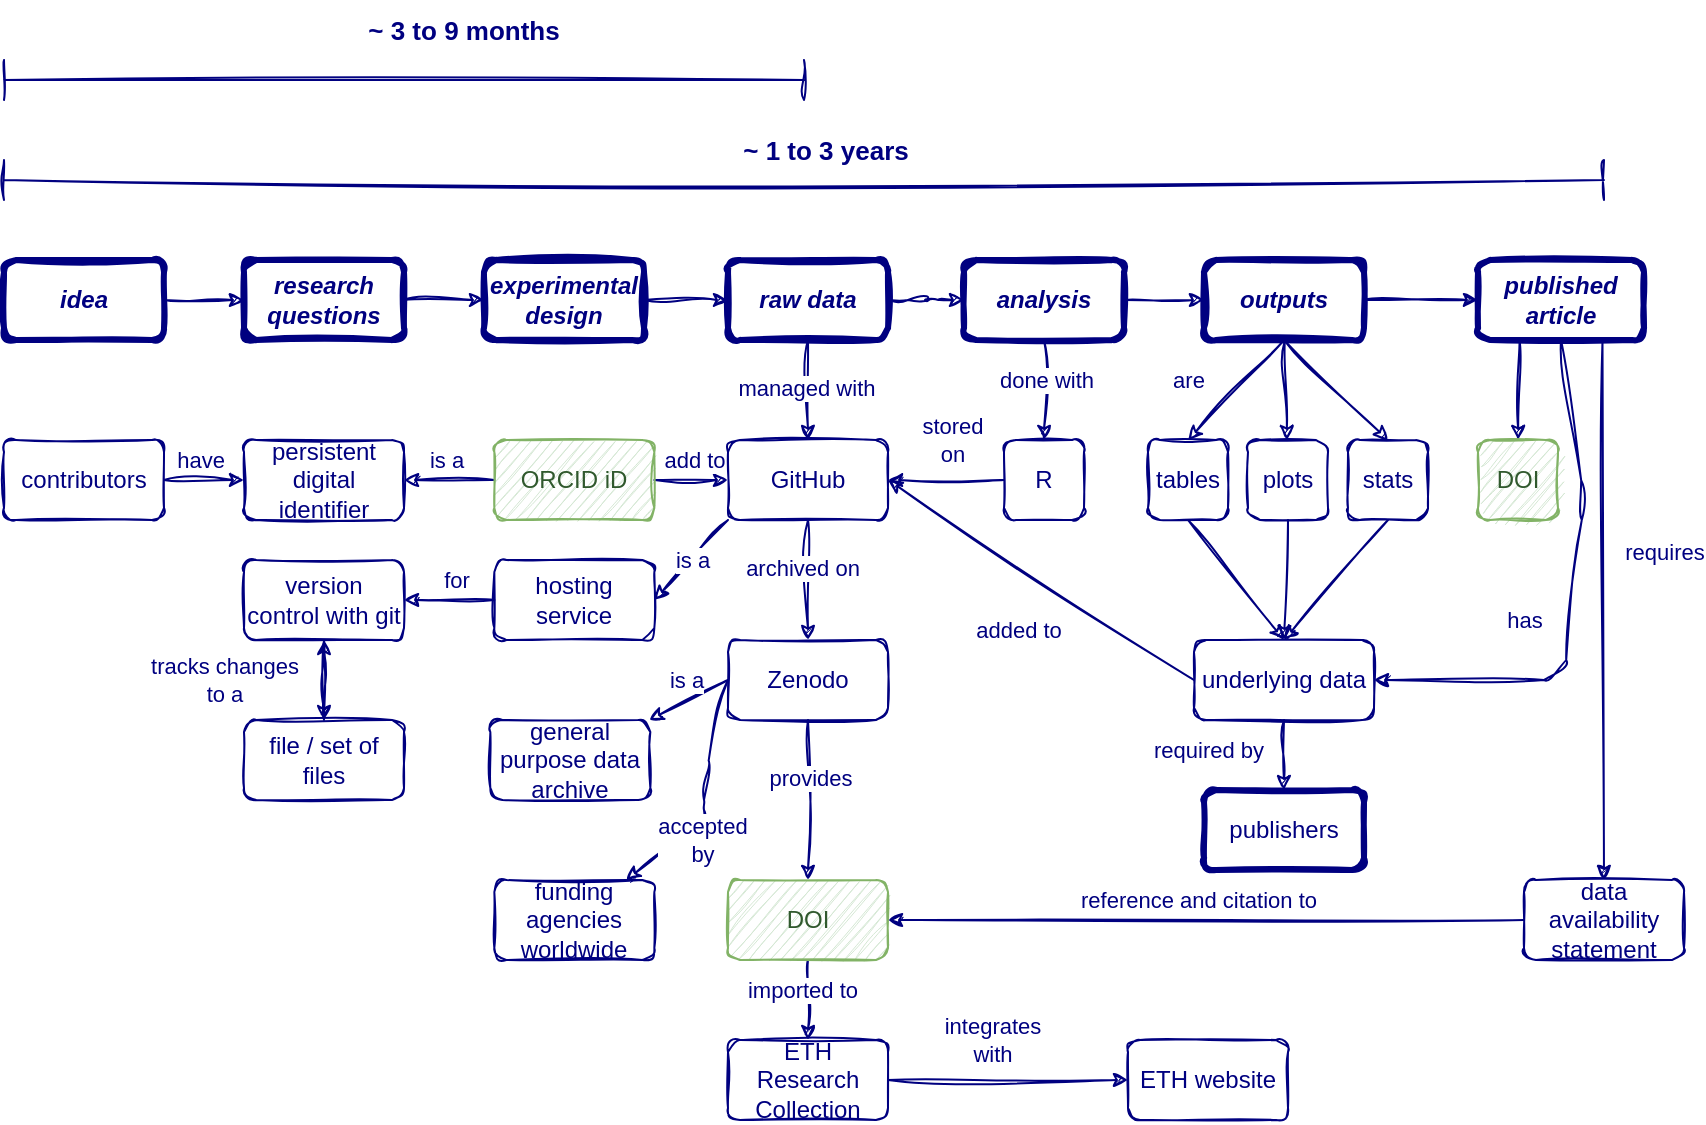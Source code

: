 <mxfile version="20.8.22" type="github">
  <diagram id="C5RBs43oDa-KdzZeNtuy" name="Page-1">
    <mxGraphModel dx="2022" dy="685" grid="1" gridSize="10" guides="1" tooltips="1" connect="1" arrows="1" fold="1" page="1" pageScale="1" pageWidth="827" pageHeight="1169" math="0" shadow="0">
      <root>
        <mxCell id="WIyWlLk6GJQsqaUBKTNV-0" />
        <mxCell id="WIyWlLk6GJQsqaUBKTNV-1" parent="WIyWlLk6GJQsqaUBKTNV-0" />
        <mxCell id="2JBL8e-sjkAbcdYht8KX-18" value="" style="rounded=1;orthogonalLoop=1;jettySize=auto;html=1;strokeColor=#000080;endSize=5;startSize=5;sketch=1;curveFitting=1;jiggle=2;" edge="1" parent="WIyWlLk6GJQsqaUBKTNV-1" source="2JBL8e-sjkAbcdYht8KX-0" target="2JBL8e-sjkAbcdYht8KX-2">
          <mxGeometry relative="1" as="geometry" />
        </mxCell>
        <mxCell id="2JBL8e-sjkAbcdYht8KX-0" value="&lt;div&gt;&lt;b&gt;&lt;i&gt;idea&lt;/i&gt;&lt;/b&gt;&lt;/div&gt;" style="rounded=1;whiteSpace=wrap;html=1;strokeWidth=3;fontSize=12;fontFamily=Helvetica;fillColor=none;sketch=1;labelBackgroundColor=none;fontColor=#000080;strokeColor=#000080;" vertex="1" parent="WIyWlLk6GJQsqaUBKTNV-1">
          <mxGeometry y="170" width="80" height="40" as="geometry" />
        </mxCell>
        <mxCell id="2JBL8e-sjkAbcdYht8KX-13" value="" style="edgeStyle=orthogonalEdgeStyle;rounded=1;orthogonalLoop=1;jettySize=auto;html=1;strokeColor=#000080;endSize=5;startSize=5;sketch=1;curveFitting=1;jiggle=2;" edge="1" parent="WIyWlLk6GJQsqaUBKTNV-1" source="2JBL8e-sjkAbcdYht8KX-2" target="2JBL8e-sjkAbcdYht8KX-3">
          <mxGeometry relative="1" as="geometry" />
        </mxCell>
        <mxCell id="2JBL8e-sjkAbcdYht8KX-2" value="&lt;b&gt;&lt;i&gt;research questions&lt;/i&gt;&lt;/b&gt;" style="rounded=1;whiteSpace=wrap;html=1;strokeWidth=3;fontSize=12;fontFamily=Helvetica;fillColor=none;sketch=1;labelBackgroundColor=none;fontColor=#000080;strokeColor=#000080;" vertex="1" parent="WIyWlLk6GJQsqaUBKTNV-1">
          <mxGeometry x="120" y="170" width="80" height="40" as="geometry" />
        </mxCell>
        <mxCell id="2JBL8e-sjkAbcdYht8KX-14" value="" style="edgeStyle=orthogonalEdgeStyle;rounded=1;orthogonalLoop=1;jettySize=auto;html=1;strokeColor=#000080;endSize=5;startSize=5;sketch=1;curveFitting=1;jiggle=2;" edge="1" parent="WIyWlLk6GJQsqaUBKTNV-1" source="2JBL8e-sjkAbcdYht8KX-3" target="2JBL8e-sjkAbcdYht8KX-4">
          <mxGeometry relative="1" as="geometry" />
        </mxCell>
        <mxCell id="2JBL8e-sjkAbcdYht8KX-3" value="&lt;div&gt;&lt;b&gt;&lt;i&gt;experimental&lt;/i&gt;&lt;/b&gt;&lt;/div&gt;&lt;div&gt;&lt;b&gt;&lt;i&gt;design&lt;br&gt;&lt;/i&gt;&lt;/b&gt;&lt;/div&gt;" style="rounded=1;whiteSpace=wrap;html=1;strokeWidth=3;fontSize=12;fontFamily=Helvetica;fillColor=none;sketch=1;labelBackgroundColor=none;fontColor=#000080;strokeColor=#000080;" vertex="1" parent="WIyWlLk6GJQsqaUBKTNV-1">
          <mxGeometry x="240" y="170" width="80" height="40" as="geometry" />
        </mxCell>
        <mxCell id="2JBL8e-sjkAbcdYht8KX-15" value="" style="edgeStyle=orthogonalEdgeStyle;rounded=1;orthogonalLoop=1;jettySize=auto;html=1;strokeColor=#000080;endSize=5;startSize=5;sketch=1;curveFitting=1;jiggle=2;" edge="1" parent="WIyWlLk6GJQsqaUBKTNV-1" source="2JBL8e-sjkAbcdYht8KX-4" target="2JBL8e-sjkAbcdYht8KX-5">
          <mxGeometry relative="1" as="geometry" />
        </mxCell>
        <mxCell id="2JBL8e-sjkAbcdYht8KX-52" value="" style="edgeStyle=none;shape=connector;rounded=1;sketch=1;jiggle=2;curveFitting=1;orthogonalLoop=1;jettySize=auto;html=1;labelBackgroundColor=default;strokeColor=#000080;fontFamily=Helvetica;fontSize=11;fontColor=#000080;endArrow=classic;startSize=5;endSize=5;" edge="1" parent="WIyWlLk6GJQsqaUBKTNV-1" source="2JBL8e-sjkAbcdYht8KX-4" target="2JBL8e-sjkAbcdYht8KX-50">
          <mxGeometry relative="1" as="geometry" />
        </mxCell>
        <mxCell id="2JBL8e-sjkAbcdYht8KX-53" value="managed with" style="edgeLabel;html=1;align=center;verticalAlign=middle;resizable=0;points=[];fontSize=11;fontFamily=Helvetica;fontColor=#000080;" vertex="1" connectable="0" parent="2JBL8e-sjkAbcdYht8KX-52">
          <mxGeometry x="-0.062" y="-1" relative="1" as="geometry">
            <mxPoint as="offset" />
          </mxGeometry>
        </mxCell>
        <mxCell id="2JBL8e-sjkAbcdYht8KX-4" value="&lt;b&gt;&lt;i&gt;raw data&lt;/i&gt;&lt;/b&gt;" style="rounded=1;whiteSpace=wrap;html=1;strokeWidth=3;fontSize=12;fontFamily=Helvetica;fillColor=none;sketch=1;labelBackgroundColor=none;fontColor=#000080;strokeColor=#000080;" vertex="1" parent="WIyWlLk6GJQsqaUBKTNV-1">
          <mxGeometry x="362" y="170" width="80" height="40" as="geometry" />
        </mxCell>
        <mxCell id="2JBL8e-sjkAbcdYht8KX-16" value="" style="edgeStyle=orthogonalEdgeStyle;rounded=1;orthogonalLoop=1;jettySize=auto;html=1;strokeColor=#000080;endSize=5;startSize=5;sketch=1;curveFitting=1;jiggle=2;" edge="1" parent="WIyWlLk6GJQsqaUBKTNV-1" source="2JBL8e-sjkAbcdYht8KX-5" target="2JBL8e-sjkAbcdYht8KX-6">
          <mxGeometry relative="1" as="geometry" />
        </mxCell>
        <mxCell id="2JBL8e-sjkAbcdYht8KX-56" value="" style="edgeStyle=none;shape=connector;rounded=1;sketch=1;jiggle=2;curveFitting=1;orthogonalLoop=1;jettySize=auto;html=1;labelBackgroundColor=default;strokeColor=#000080;fontFamily=Helvetica;fontSize=11;fontColor=#000080;endArrow=classic;startSize=5;endSize=5;" edge="1" parent="WIyWlLk6GJQsqaUBKTNV-1" source="2JBL8e-sjkAbcdYht8KX-5" target="2JBL8e-sjkAbcdYht8KX-55">
          <mxGeometry relative="1" as="geometry" />
        </mxCell>
        <mxCell id="2JBL8e-sjkAbcdYht8KX-57" value="done with " style="edgeLabel;html=1;align=center;verticalAlign=middle;resizable=0;points=[];fontSize=11;fontFamily=Helvetica;fontColor=#000080;" vertex="1" connectable="0" parent="2JBL8e-sjkAbcdYht8KX-56">
          <mxGeometry x="-0.218" y="1" relative="1" as="geometry">
            <mxPoint as="offset" />
          </mxGeometry>
        </mxCell>
        <mxCell id="2JBL8e-sjkAbcdYht8KX-5" value="&lt;b&gt;&lt;i&gt;analysis&lt;/i&gt;&lt;/b&gt;" style="rounded=1;whiteSpace=wrap;html=1;strokeWidth=3;fontSize=12;fontFamily=Helvetica;fillColor=none;sketch=1;labelBackgroundColor=none;fontColor=#000080;strokeColor=#000080;" vertex="1" parent="WIyWlLk6GJQsqaUBKTNV-1">
          <mxGeometry x="480" y="170" width="80" height="40" as="geometry" />
        </mxCell>
        <mxCell id="2JBL8e-sjkAbcdYht8KX-17" value="" style="edgeStyle=orthogonalEdgeStyle;rounded=1;orthogonalLoop=1;jettySize=auto;html=1;strokeColor=#000080;endSize=5;startSize=5;sketch=1;curveFitting=1;jiggle=2;" edge="1" parent="WIyWlLk6GJQsqaUBKTNV-1" source="2JBL8e-sjkAbcdYht8KX-6" target="2JBL8e-sjkAbcdYht8KX-7">
          <mxGeometry relative="1" as="geometry" />
        </mxCell>
        <mxCell id="2JBL8e-sjkAbcdYht8KX-34" value="" style="edgeStyle=none;shape=connector;rounded=1;sketch=1;jiggle=2;curveFitting=1;orthogonalLoop=1;jettySize=auto;html=1;labelBackgroundColor=default;strokeColor=#000080;fontFamily=Helvetica;fontSize=11;fontColor=default;endArrow=classic;startSize=5;endSize=5;exitX=0.5;exitY=1;exitDx=0;exitDy=0;entryX=0.5;entryY=0;entryDx=0;entryDy=0;" edge="1" parent="WIyWlLk6GJQsqaUBKTNV-1" source="2JBL8e-sjkAbcdYht8KX-6" target="2JBL8e-sjkAbcdYht8KX-29">
          <mxGeometry relative="1" as="geometry" />
        </mxCell>
        <mxCell id="2JBL8e-sjkAbcdYht8KX-38" style="edgeStyle=none;shape=connector;rounded=1;sketch=1;jiggle=2;curveFitting=1;orthogonalLoop=1;jettySize=auto;html=1;labelBackgroundColor=default;strokeColor=#000080;fontFamily=Helvetica;fontSize=11;fontColor=default;endArrow=classic;startSize=5;endSize=5;" edge="1" parent="WIyWlLk6GJQsqaUBKTNV-1" source="2JBL8e-sjkAbcdYht8KX-6" target="2JBL8e-sjkAbcdYht8KX-26">
          <mxGeometry relative="1" as="geometry" />
        </mxCell>
        <mxCell id="2JBL8e-sjkAbcdYht8KX-39" style="edgeStyle=none;shape=connector;rounded=1;sketch=1;jiggle=2;curveFitting=1;orthogonalLoop=1;jettySize=auto;html=1;exitX=0.5;exitY=1;exitDx=0;exitDy=0;entryX=0.5;entryY=0;entryDx=0;entryDy=0;labelBackgroundColor=default;strokeColor=#000080;fontFamily=Helvetica;fontSize=11;fontColor=default;endArrow=classic;startSize=5;endSize=5;" edge="1" parent="WIyWlLk6GJQsqaUBKTNV-1" source="2JBL8e-sjkAbcdYht8KX-6" target="2JBL8e-sjkAbcdYht8KX-28">
          <mxGeometry relative="1" as="geometry" />
        </mxCell>
        <mxCell id="2JBL8e-sjkAbcdYht8KX-54" value="are" style="edgeLabel;html=1;align=center;verticalAlign=middle;resizable=0;points=[];fontSize=11;fontFamily=Helvetica;fontColor=#000080;" vertex="1" connectable="0" parent="2JBL8e-sjkAbcdYht8KX-39">
          <mxGeometry x="0.148" y="1" relative="1" as="geometry">
            <mxPoint x="-21" y="-10" as="offset" />
          </mxGeometry>
        </mxCell>
        <mxCell id="2JBL8e-sjkAbcdYht8KX-6" value="&lt;b&gt;&lt;i&gt;outputs&lt;/i&gt;&lt;/b&gt;" style="rounded=1;whiteSpace=wrap;html=1;strokeWidth=3;fontSize=12;fontFamily=Helvetica;fillColor=none;sketch=1;labelBackgroundColor=none;fontColor=#000080;strokeColor=#000080;" vertex="1" parent="WIyWlLk6GJQsqaUBKTNV-1">
          <mxGeometry x="600" y="170" width="80" height="40" as="geometry" />
        </mxCell>
        <mxCell id="2JBL8e-sjkAbcdYht8KX-45" style="edgeStyle=none;shape=connector;rounded=1;sketch=1;jiggle=2;curveFitting=1;orthogonalLoop=1;jettySize=auto;html=1;exitX=0.5;exitY=1;exitDx=0;exitDy=0;entryX=1;entryY=0.5;entryDx=0;entryDy=0;labelBackgroundColor=default;strokeColor=#000080;fontFamily=Helvetica;fontSize=11;fontColor=default;endArrow=classic;startSize=5;endSize=5;" edge="1" parent="WIyWlLk6GJQsqaUBKTNV-1" source="2JBL8e-sjkAbcdYht8KX-7" target="2JBL8e-sjkAbcdYht8KX-41">
          <mxGeometry relative="1" as="geometry">
            <Array as="points">
              <mxPoint x="790" y="290" />
              <mxPoint x="780" y="380" />
            </Array>
          </mxGeometry>
        </mxCell>
        <mxCell id="2JBL8e-sjkAbcdYht8KX-46" value="has" style="edgeLabel;html=1;align=center;verticalAlign=middle;resizable=0;points=[];fontSize=11;fontFamily=Helvetica;fontColor=#000080;" vertex="1" connectable="0" parent="2JBL8e-sjkAbcdYht8KX-45">
          <mxGeometry x="-0.439" y="-2" relative="1" as="geometry">
            <mxPoint x="-27" y="66" as="offset" />
          </mxGeometry>
        </mxCell>
        <mxCell id="2JBL8e-sjkAbcdYht8KX-80" style="edgeStyle=none;shape=connector;rounded=1;sketch=1;jiggle=2;curveFitting=1;orthogonalLoop=1;jettySize=auto;html=1;exitX=0.75;exitY=1;exitDx=0;exitDy=0;labelBackgroundColor=default;strokeColor=#000080;fontFamily=Helvetica;fontSize=11;fontColor=#000080;endArrow=classic;startSize=5;endSize=5;entryX=0.5;entryY=0;entryDx=0;entryDy=0;" edge="1" parent="WIyWlLk6GJQsqaUBKTNV-1" source="2JBL8e-sjkAbcdYht8KX-7" target="2JBL8e-sjkAbcdYht8KX-82">
          <mxGeometry relative="1" as="geometry">
            <mxPoint x="780" y="400" as="targetPoint" />
          </mxGeometry>
        </mxCell>
        <mxCell id="2JBL8e-sjkAbcdYht8KX-83" value="&lt;div&gt;requires&lt;/div&gt;" style="edgeLabel;html=1;align=center;verticalAlign=middle;resizable=0;points=[];fontSize=11;fontFamily=Helvetica;fontColor=#000080;" vertex="1" connectable="0" parent="2JBL8e-sjkAbcdYht8KX-80">
          <mxGeometry x="-0.204" y="-3" relative="1" as="geometry">
            <mxPoint x="33" y="-2" as="offset" />
          </mxGeometry>
        </mxCell>
        <mxCell id="2JBL8e-sjkAbcdYht8KX-148" style="edgeStyle=none;shape=connector;rounded=1;sketch=1;jiggle=2;curveFitting=1;orthogonalLoop=1;jettySize=auto;html=1;labelBackgroundColor=default;strokeColor=#000080;fontFamily=Helvetica;fontSize=11;fontColor=#000080;endArrow=classic;startSize=5;endSize=5;entryX=0.5;entryY=0;entryDx=0;entryDy=0;exitX=0.25;exitY=1;exitDx=0;exitDy=0;" edge="1" parent="WIyWlLk6GJQsqaUBKTNV-1" source="2JBL8e-sjkAbcdYht8KX-7" target="2JBL8e-sjkAbcdYht8KX-149">
          <mxGeometry relative="1" as="geometry">
            <mxPoint x="739.862" y="240.0" as="targetPoint" />
            <mxPoint x="740" y="210" as="sourcePoint" />
          </mxGeometry>
        </mxCell>
        <mxCell id="2JBL8e-sjkAbcdYht8KX-7" value="&lt;i&gt;&lt;b&gt;published&lt;/b&gt;&lt;/i&gt;&lt;br&gt;&lt;div&gt;&lt;b&gt;&lt;i&gt;article&lt;/i&gt;&lt;/b&gt;&lt;/div&gt;" style="rounded=1;whiteSpace=wrap;html=1;strokeWidth=3;fontSize=12;fontFamily=Helvetica;fillColor=none;sketch=1;labelBackgroundColor=none;fontColor=#000080;strokeColor=#000080;" vertex="1" parent="WIyWlLk6GJQsqaUBKTNV-1">
          <mxGeometry x="737" y="170" width="83" height="40" as="geometry" />
        </mxCell>
        <mxCell id="2JBL8e-sjkAbcdYht8KX-19" value="" style="shape=crossbar;whiteSpace=wrap;html=1;rounded=1;strokeColor=#000080;fontFamily=Helvetica;fontSize=11;fontColor=default;labelBackgroundColor=default;endArrow=classic;endSize=5;startSize=5;sketch=1;curveFitting=1;jiggle=2;" vertex="1" parent="WIyWlLk6GJQsqaUBKTNV-1">
          <mxGeometry y="120" width="800" height="20" as="geometry" />
        </mxCell>
        <mxCell id="2JBL8e-sjkAbcdYht8KX-23" value="" style="shape=crossbar;whiteSpace=wrap;html=1;rounded=1;strokeColor=#000080;fontFamily=Helvetica;fontSize=11;fontColor=default;labelBackgroundColor=default;endArrow=classic;endSize=5;startSize=5;sketch=1;curveFitting=1;jiggle=2;" vertex="1" parent="WIyWlLk6GJQsqaUBKTNV-1">
          <mxGeometry y="70" width="400" height="20" as="geometry" />
        </mxCell>
        <mxCell id="2JBL8e-sjkAbcdYht8KX-24" value="~ 1 to 3 years" style="text;html=1;strokeColor=none;fillColor=none;align=center;verticalAlign=middle;whiteSpace=wrap;rounded=0;fontSize=13;fontFamily=Helvetica;fontColor=#000080;fontStyle=1" vertex="1" parent="WIyWlLk6GJQsqaUBKTNV-1">
          <mxGeometry x="362" y="100" width="98" height="30" as="geometry" />
        </mxCell>
        <mxCell id="2JBL8e-sjkAbcdYht8KX-25" value="~ 3 to 9 months" style="text;html=1;strokeColor=none;fillColor=none;align=center;verticalAlign=middle;whiteSpace=wrap;rounded=0;fontSize=13;fontFamily=Helvetica;fontColor=#000080;fontStyle=1" vertex="1" parent="WIyWlLk6GJQsqaUBKTNV-1">
          <mxGeometry x="170" y="40" width="120" height="30" as="geometry" />
        </mxCell>
        <mxCell id="2JBL8e-sjkAbcdYht8KX-43" style="edgeStyle=none;shape=connector;rounded=1;sketch=1;jiggle=2;curveFitting=1;orthogonalLoop=1;jettySize=auto;html=1;exitX=0.5;exitY=1;exitDx=0;exitDy=0;labelBackgroundColor=default;strokeColor=#000080;fontFamily=Helvetica;fontSize=11;fontColor=default;endArrow=classic;startSize=5;endSize=5;entryX=0.5;entryY=0;entryDx=0;entryDy=0;" edge="1" parent="WIyWlLk6GJQsqaUBKTNV-1" source="2JBL8e-sjkAbcdYht8KX-26" target="2JBL8e-sjkAbcdYht8KX-41">
          <mxGeometry relative="1" as="geometry">
            <mxPoint x="641.862" y="370.0" as="targetPoint" />
            <mxPoint x="642" y="340.0" as="sourcePoint" />
          </mxGeometry>
        </mxCell>
        <mxCell id="2JBL8e-sjkAbcdYht8KX-26" value="plots" style="rounded=1;whiteSpace=wrap;html=1;fontSize=12;fontFamily=Helvetica;fillColor=none;sketch=1;labelBackgroundColor=none;fontColor=#000080;strokeColor=#000080;" vertex="1" parent="WIyWlLk6GJQsqaUBKTNV-1">
          <mxGeometry x="622" y="260" width="40" height="40" as="geometry" />
        </mxCell>
        <mxCell id="2JBL8e-sjkAbcdYht8KX-42" style="edgeStyle=none;shape=connector;rounded=1;sketch=1;jiggle=2;curveFitting=1;orthogonalLoop=1;jettySize=auto;html=1;exitX=0.5;exitY=1;exitDx=0;exitDy=0;entryX=0.5;entryY=0;entryDx=0;entryDy=0;labelBackgroundColor=default;strokeColor=#000080;fontFamily=Helvetica;fontSize=11;fontColor=default;endArrow=classic;startSize=5;endSize=5;" edge="1" parent="WIyWlLk6GJQsqaUBKTNV-1" source="2JBL8e-sjkAbcdYht8KX-28" target="2JBL8e-sjkAbcdYht8KX-41">
          <mxGeometry relative="1" as="geometry">
            <mxPoint x="592" y="340.0" as="sourcePoint" />
          </mxGeometry>
        </mxCell>
        <mxCell id="2JBL8e-sjkAbcdYht8KX-28" value="tables" style="rounded=1;whiteSpace=wrap;html=1;fontSize=12;fontFamily=Helvetica;fillColor=none;sketch=1;labelBackgroundColor=none;fontColor=#000080;strokeColor=#000080;" vertex="1" parent="WIyWlLk6GJQsqaUBKTNV-1">
          <mxGeometry x="572" y="260" width="40" height="40" as="geometry" />
        </mxCell>
        <mxCell id="2JBL8e-sjkAbcdYht8KX-44" style="edgeStyle=none;shape=connector;rounded=1;sketch=1;jiggle=2;curveFitting=1;orthogonalLoop=1;jettySize=auto;html=1;exitX=0.5;exitY=1;exitDx=0;exitDy=0;labelBackgroundColor=default;strokeColor=#000080;fontFamily=Helvetica;fontSize=11;fontColor=default;endArrow=classic;startSize=5;endSize=5;entryX=0.5;entryY=0;entryDx=0;entryDy=0;" edge="1" parent="WIyWlLk6GJQsqaUBKTNV-1" source="2JBL8e-sjkAbcdYht8KX-29" target="2JBL8e-sjkAbcdYht8KX-41">
          <mxGeometry relative="1" as="geometry">
            <mxPoint x="642" y="370.0" as="targetPoint" />
            <mxPoint x="692" y="340.0" as="sourcePoint" />
          </mxGeometry>
        </mxCell>
        <mxCell id="2JBL8e-sjkAbcdYht8KX-29" value="stats" style="rounded=1;whiteSpace=wrap;html=1;fontSize=12;fontFamily=Helvetica;fillColor=none;sketch=1;labelBackgroundColor=none;fontColor=#000080;strokeColor=#000080;" vertex="1" parent="WIyWlLk6GJQsqaUBKTNV-1">
          <mxGeometry x="672" y="260" width="40" height="40" as="geometry" />
        </mxCell>
        <mxCell id="2JBL8e-sjkAbcdYht8KX-108" style="edgeStyle=none;shape=connector;rounded=1;sketch=1;jiggle=2;curveFitting=1;orthogonalLoop=1;jettySize=auto;html=1;exitX=0;exitY=0.5;exitDx=0;exitDy=0;entryX=1;entryY=0.5;entryDx=0;entryDy=0;labelBackgroundColor=default;strokeColor=#000080;fontFamily=Helvetica;fontSize=11;fontColor=#000080;endArrow=classic;startSize=5;endSize=5;" edge="1" parent="WIyWlLk6GJQsqaUBKTNV-1" source="2JBL8e-sjkAbcdYht8KX-41" target="2JBL8e-sjkAbcdYht8KX-50">
          <mxGeometry relative="1" as="geometry" />
        </mxCell>
        <mxCell id="2JBL8e-sjkAbcdYht8KX-109" value="added to" style="edgeLabel;html=1;align=center;verticalAlign=middle;resizable=0;points=[];fontSize=11;fontFamily=Helvetica;fontColor=#000080;" vertex="1" connectable="0" parent="2JBL8e-sjkAbcdYht8KX-108">
          <mxGeometry x="-0.058" y="5" relative="1" as="geometry">
            <mxPoint x="-14" y="18" as="offset" />
          </mxGeometry>
        </mxCell>
        <mxCell id="2JBL8e-sjkAbcdYht8KX-122" style="edgeStyle=none;shape=connector;rounded=1;sketch=1;jiggle=2;curveFitting=1;orthogonalLoop=1;jettySize=auto;html=1;exitX=0.5;exitY=1;exitDx=0;exitDy=0;labelBackgroundColor=default;strokeColor=#000080;fontFamily=Helvetica;fontSize=11;fontColor=#000080;endArrow=classic;startSize=5;endSize=5;entryX=0.5;entryY=0;entryDx=0;entryDy=0;" edge="1" parent="WIyWlLk6GJQsqaUBKTNV-1" source="2JBL8e-sjkAbcdYht8KX-41" target="2JBL8e-sjkAbcdYht8KX-123">
          <mxGeometry relative="1" as="geometry">
            <mxPoint x="639.862" y="430.0" as="targetPoint" />
          </mxGeometry>
        </mxCell>
        <mxCell id="2JBL8e-sjkAbcdYht8KX-41" value="underlying data" style="rounded=1;whiteSpace=wrap;html=1;fontSize=12;fontFamily=Helvetica;fillColor=none;sketch=1;labelBackgroundColor=none;fontColor=#000080;strokeColor=#000080;" vertex="1" parent="WIyWlLk6GJQsqaUBKTNV-1">
          <mxGeometry x="595" y="360" width="90" height="40" as="geometry" />
        </mxCell>
        <mxCell id="2JBL8e-sjkAbcdYht8KX-59" value="" style="edgeStyle=none;shape=connector;rounded=1;sketch=1;jiggle=2;curveFitting=1;orthogonalLoop=1;jettySize=auto;html=1;labelBackgroundColor=default;strokeColor=#000080;fontFamily=Helvetica;fontSize=11;fontColor=#000080;endArrow=classic;startSize=5;endSize=5;exitX=0.5;exitY=1;exitDx=0;exitDy=0;" edge="1" parent="WIyWlLk6GJQsqaUBKTNV-1" source="2JBL8e-sjkAbcdYht8KX-50" target="2JBL8e-sjkAbcdYht8KX-58">
          <mxGeometry relative="1" as="geometry">
            <mxPoint x="402" y="340.0" as="sourcePoint" />
          </mxGeometry>
        </mxCell>
        <mxCell id="2JBL8e-sjkAbcdYht8KX-60" value="archived on" style="edgeLabel;html=1;align=center;verticalAlign=middle;resizable=0;points=[];fontSize=11;fontFamily=Helvetica;fontColor=#000080;" vertex="1" connectable="0" parent="2JBL8e-sjkAbcdYht8KX-59">
          <mxGeometry x="-0.209" y="-3" relative="1" as="geometry">
            <mxPoint as="offset" />
          </mxGeometry>
        </mxCell>
        <mxCell id="2JBL8e-sjkAbcdYht8KX-160" value="is a" style="edgeStyle=none;shape=connector;rounded=1;sketch=1;jiggle=2;curveFitting=1;orthogonalLoop=1;jettySize=auto;html=1;exitX=0;exitY=1;exitDx=0;exitDy=0;labelBackgroundColor=default;strokeColor=#000080;fontFamily=Helvetica;fontSize=11;fontColor=#000080;endArrow=classic;startSize=5;endSize=5;entryX=1;entryY=0.5;entryDx=0;entryDy=0;" edge="1" parent="WIyWlLk6GJQsqaUBKTNV-1" source="2JBL8e-sjkAbcdYht8KX-50" target="2JBL8e-sjkAbcdYht8KX-161">
          <mxGeometry relative="1" as="geometry">
            <mxPoint x="280" y="340" as="targetPoint" />
          </mxGeometry>
        </mxCell>
        <mxCell id="2JBL8e-sjkAbcdYht8KX-50" value="GitHub" style="rounded=1;whiteSpace=wrap;html=1;fontSize=12;fontFamily=Helvetica;fillColor=none;sketch=1;labelBackgroundColor=none;fontColor=#000080;strokeColor=#000080;" vertex="1" parent="WIyWlLk6GJQsqaUBKTNV-1">
          <mxGeometry x="362" y="260" width="80" height="40" as="geometry" />
        </mxCell>
        <mxCell id="2JBL8e-sjkAbcdYht8KX-68" value="" style="edgeStyle=none;shape=connector;rounded=1;sketch=1;jiggle=2;curveFitting=1;orthogonalLoop=1;jettySize=auto;html=1;labelBackgroundColor=default;strokeColor=#000080;fontFamily=Helvetica;fontSize=11;fontColor=#000080;endArrow=classic;startSize=5;endSize=5;" edge="1" parent="WIyWlLk6GJQsqaUBKTNV-1" source="2JBL8e-sjkAbcdYht8KX-55" target="2JBL8e-sjkAbcdYht8KX-50">
          <mxGeometry relative="1" as="geometry" />
        </mxCell>
        <mxCell id="2JBL8e-sjkAbcdYht8KX-110" value="&lt;div&gt;stored&lt;/div&gt;&lt;div&gt;on&lt;br&gt;&lt;/div&gt;" style="edgeLabel;html=1;align=center;verticalAlign=middle;resizable=0;points=[];fontSize=11;fontFamily=Helvetica;fontColor=#000080;" vertex="1" connectable="0" parent="2JBL8e-sjkAbcdYht8KX-68">
          <mxGeometry x="-0.085" relative="1" as="geometry">
            <mxPoint y="-20" as="offset" />
          </mxGeometry>
        </mxCell>
        <mxCell id="2JBL8e-sjkAbcdYht8KX-55" value="R" style="rounded=1;whiteSpace=wrap;html=1;fontSize=12;fontFamily=Helvetica;fillColor=none;sketch=1;labelBackgroundColor=none;fontColor=#000080;strokeColor=#000080;" vertex="1" parent="WIyWlLk6GJQsqaUBKTNV-1">
          <mxGeometry x="500" y="260" width="40" height="40" as="geometry" />
        </mxCell>
        <mxCell id="2JBL8e-sjkAbcdYht8KX-66" value="" style="edgeStyle=none;shape=connector;rounded=1;sketch=1;jiggle=2;curveFitting=1;orthogonalLoop=1;jettySize=auto;html=1;labelBackgroundColor=default;strokeColor=#000080;fontFamily=Helvetica;fontSize=11;fontColor=#000080;endArrow=classic;startSize=5;endSize=5;" edge="1" parent="WIyWlLk6GJQsqaUBKTNV-1" source="2JBL8e-sjkAbcdYht8KX-58" target="2JBL8e-sjkAbcdYht8KX-65">
          <mxGeometry relative="1" as="geometry" />
        </mxCell>
        <mxCell id="2JBL8e-sjkAbcdYht8KX-67" value="provides" style="edgeLabel;html=1;align=center;verticalAlign=middle;resizable=0;points=[];fontSize=11;fontFamily=Helvetica;fontColor=#000080;" vertex="1" connectable="0" parent="2JBL8e-sjkAbcdYht8KX-66">
          <mxGeometry x="-0.27" y="1" relative="1" as="geometry">
            <mxPoint as="offset" />
          </mxGeometry>
        </mxCell>
        <mxCell id="2JBL8e-sjkAbcdYht8KX-85" value="" style="edgeStyle=none;shape=connector;rounded=1;sketch=1;jiggle=2;curveFitting=1;orthogonalLoop=1;jettySize=auto;html=1;labelBackgroundColor=default;strokeColor=#000080;fontFamily=Helvetica;fontSize=11;fontColor=#000080;endArrow=classic;startSize=5;endSize=5;exitX=0;exitY=0.5;exitDx=0;exitDy=0;" edge="1" parent="WIyWlLk6GJQsqaUBKTNV-1" source="2JBL8e-sjkAbcdYht8KX-58" target="2JBL8e-sjkAbcdYht8KX-84">
          <mxGeometry relative="1" as="geometry">
            <mxPoint x="360" y="390" as="sourcePoint" />
          </mxGeometry>
        </mxCell>
        <mxCell id="2JBL8e-sjkAbcdYht8KX-86" value="is a" style="edgeLabel;html=1;align=center;verticalAlign=middle;resizable=0;points=[];fontSize=11;fontFamily=Helvetica;fontColor=#000080;" vertex="1" connectable="0" parent="2JBL8e-sjkAbcdYht8KX-85">
          <mxGeometry x="0.398" y="2" relative="1" as="geometry">
            <mxPoint x="5" y="-16" as="offset" />
          </mxGeometry>
        </mxCell>
        <mxCell id="2JBL8e-sjkAbcdYht8KX-87" value="" style="edgeStyle=none;shape=connector;rounded=1;sketch=1;jiggle=2;curveFitting=1;orthogonalLoop=1;jettySize=auto;html=1;labelBackgroundColor=default;strokeColor=#000080;fontFamily=Helvetica;fontSize=11;fontColor=#000080;endArrow=classic;startSize=5;endSize=5;exitX=0;exitY=0.5;exitDx=0;exitDy=0;" edge="1" parent="WIyWlLk6GJQsqaUBKTNV-1" source="2JBL8e-sjkAbcdYht8KX-58" target="2JBL8e-sjkAbcdYht8KX-88">
          <mxGeometry relative="1" as="geometry">
            <mxPoint x="360" y="390" as="sourcePoint" />
            <mxPoint x="300" y="410" as="targetPoint" />
            <Array as="points">
              <mxPoint x="350" y="430" />
              <mxPoint x="350" y="450" />
            </Array>
          </mxGeometry>
        </mxCell>
        <mxCell id="2JBL8e-sjkAbcdYht8KX-91" value="&lt;div&gt;accepted&lt;/div&gt;&lt;div&gt;by&lt;br&gt;&lt;/div&gt;" style="edgeLabel;html=1;align=center;verticalAlign=middle;resizable=0;points=[];fontSize=11;fontFamily=Helvetica;fontColor=#000080;" vertex="1" connectable="0" parent="2JBL8e-sjkAbcdYht8KX-87">
          <mxGeometry x="0.006" y="-1" relative="1" as="geometry">
            <mxPoint y="21" as="offset" />
          </mxGeometry>
        </mxCell>
        <mxCell id="2JBL8e-sjkAbcdYht8KX-58" value="Zenodo" style="rounded=1;whiteSpace=wrap;html=1;fontSize=12;fontFamily=Helvetica;fillColor=none;sketch=1;labelBackgroundColor=none;fontColor=#000080;strokeColor=#000080;" vertex="1" parent="WIyWlLk6GJQsqaUBKTNV-1">
          <mxGeometry x="362" y="360" width="80" height="40" as="geometry" />
        </mxCell>
        <mxCell id="2JBL8e-sjkAbcdYht8KX-76" value="" style="edgeStyle=none;shape=connector;rounded=1;sketch=1;jiggle=2;curveFitting=1;orthogonalLoop=1;jettySize=auto;html=1;labelBackgroundColor=default;strokeColor=#000080;fontFamily=Helvetica;fontSize=11;fontColor=#000080;endArrow=classic;startSize=5;endSize=5;" edge="1" parent="WIyWlLk6GJQsqaUBKTNV-1" source="2JBL8e-sjkAbcdYht8KX-65" target="2JBL8e-sjkAbcdYht8KX-75">
          <mxGeometry relative="1" as="geometry" />
        </mxCell>
        <mxCell id="2JBL8e-sjkAbcdYht8KX-77" value="imported to" style="edgeLabel;html=1;align=center;verticalAlign=middle;resizable=0;points=[];fontSize=11;fontFamily=Helvetica;fontColor=#000080;" vertex="1" connectable="0" parent="2JBL8e-sjkAbcdYht8KX-76">
          <mxGeometry x="-0.247" y="-3" relative="1" as="geometry">
            <mxPoint as="offset" />
          </mxGeometry>
        </mxCell>
        <mxCell id="2JBL8e-sjkAbcdYht8KX-65" value="&lt;font color=&quot;#30592D&quot;&gt;DOI&lt;/font&gt;" style="rounded=1;whiteSpace=wrap;html=1;fontSize=12;fontFamily=Helvetica;fillColor=#d5e8d4;sketch=1;labelBackgroundColor=none;strokeColor=#82b366;fontColor=#000000;" vertex="1" parent="WIyWlLk6GJQsqaUBKTNV-1">
          <mxGeometry x="362" y="480" width="80" height="40" as="geometry" />
        </mxCell>
        <mxCell id="2JBL8e-sjkAbcdYht8KX-70" style="edgeStyle=none;shape=connector;rounded=1;sketch=1;jiggle=2;curveFitting=1;orthogonalLoop=1;jettySize=auto;html=1;exitX=0.5;exitY=0;exitDx=0;exitDy=0;labelBackgroundColor=default;strokeColor=#000080;fontFamily=Helvetica;fontSize=11;fontColor=#000080;endArrow=classic;startSize=5;endSize=5;" edge="1" parent="WIyWlLk6GJQsqaUBKTNV-1" source="2JBL8e-sjkAbcdYht8KX-0" target="2JBL8e-sjkAbcdYht8KX-0">
          <mxGeometry relative="1" as="geometry" />
        </mxCell>
        <mxCell id="2JBL8e-sjkAbcdYht8KX-97" value="" style="edgeStyle=none;shape=connector;rounded=1;sketch=1;jiggle=2;curveFitting=1;orthogonalLoop=1;jettySize=auto;html=1;labelBackgroundColor=default;strokeColor=#000080;fontFamily=Helvetica;fontSize=11;fontColor=#000080;endArrow=classic;startSize=5;endSize=5;" edge="1" parent="WIyWlLk6GJQsqaUBKTNV-1" source="2JBL8e-sjkAbcdYht8KX-75" target="2JBL8e-sjkAbcdYht8KX-96">
          <mxGeometry relative="1" as="geometry" />
        </mxCell>
        <mxCell id="2JBL8e-sjkAbcdYht8KX-98" value="&lt;div&gt;integrates&lt;/div&gt;&lt;div&gt;with&lt;br&gt;&lt;/div&gt;" style="edgeLabel;html=1;align=center;verticalAlign=middle;resizable=0;points=[];fontSize=11;fontFamily=Helvetica;fontColor=#000080;" vertex="1" connectable="0" parent="2JBL8e-sjkAbcdYht8KX-97">
          <mxGeometry x="-0.141" y="-3" relative="1" as="geometry">
            <mxPoint y="-23" as="offset" />
          </mxGeometry>
        </mxCell>
        <mxCell id="2JBL8e-sjkAbcdYht8KX-75" value="ETH Research Collection" style="rounded=1;whiteSpace=wrap;html=1;fontSize=12;fontFamily=Helvetica;fillColor=none;sketch=1;labelBackgroundColor=none;fontColor=#000080;strokeColor=#000080;" vertex="1" parent="WIyWlLk6GJQsqaUBKTNV-1">
          <mxGeometry x="362" y="560" width="80" height="40" as="geometry" />
        </mxCell>
        <mxCell id="2JBL8e-sjkAbcdYht8KX-81" style="edgeStyle=none;shape=connector;rounded=1;sketch=1;jiggle=2;curveFitting=1;orthogonalLoop=1;jettySize=auto;html=1;exitX=0;exitY=0;exitDx=0;exitDy=0;labelBackgroundColor=default;strokeColor=#000080;fontFamily=Helvetica;fontSize=11;fontColor=#000080;endArrow=classic;startSize=5;endSize=5;" edge="1" parent="WIyWlLk6GJQsqaUBKTNV-1" source="2JBL8e-sjkAbcdYht8KX-75" target="2JBL8e-sjkAbcdYht8KX-75">
          <mxGeometry relative="1" as="geometry" />
        </mxCell>
        <mxCell id="2JBL8e-sjkAbcdYht8KX-94" style="edgeStyle=none;shape=connector;rounded=1;sketch=1;jiggle=2;curveFitting=1;orthogonalLoop=1;jettySize=auto;html=1;exitX=0;exitY=0.5;exitDx=0;exitDy=0;entryX=1;entryY=0.5;entryDx=0;entryDy=0;labelBackgroundColor=default;strokeColor=#000080;fontFamily=Helvetica;fontSize=11;fontColor=#000080;endArrow=classic;startSize=5;endSize=5;" edge="1" parent="WIyWlLk6GJQsqaUBKTNV-1" source="2JBL8e-sjkAbcdYht8KX-82" target="2JBL8e-sjkAbcdYht8KX-65">
          <mxGeometry relative="1" as="geometry" />
        </mxCell>
        <mxCell id="2JBL8e-sjkAbcdYht8KX-95" value="reference and citation to" style="edgeLabel;html=1;align=center;verticalAlign=middle;resizable=0;points=[];fontSize=11;fontFamily=Helvetica;fontColor=#000080;" vertex="1" connectable="0" parent="2JBL8e-sjkAbcdYht8KX-94">
          <mxGeometry x="0.026" y="-1" relative="1" as="geometry">
            <mxPoint y="-9" as="offset" />
          </mxGeometry>
        </mxCell>
        <mxCell id="2JBL8e-sjkAbcdYht8KX-82" value="data availability statement" style="rounded=1;whiteSpace=wrap;html=1;fontSize=12;fontFamily=Helvetica;fillColor=none;sketch=1;labelBackgroundColor=none;fontColor=#000080;strokeColor=#000080;" vertex="1" parent="WIyWlLk6GJQsqaUBKTNV-1">
          <mxGeometry x="760" y="480" width="80" height="40" as="geometry" />
        </mxCell>
        <mxCell id="2JBL8e-sjkAbcdYht8KX-84" value="general purpose data archive" style="rounded=1;whiteSpace=wrap;html=1;fontSize=12;fontFamily=Helvetica;fillColor=none;sketch=1;labelBackgroundColor=none;fontColor=#000080;strokeColor=#000080;" vertex="1" parent="WIyWlLk6GJQsqaUBKTNV-1">
          <mxGeometry x="243.17" y="400" width="80" height="40" as="geometry" />
        </mxCell>
        <mxCell id="2JBL8e-sjkAbcdYht8KX-88" value="funding agencies worldwide" style="rounded=1;whiteSpace=wrap;html=1;fontSize=12;fontFamily=Helvetica;fillColor=none;sketch=1;labelBackgroundColor=none;fontColor=#000080;strokeColor=#000080;" vertex="1" parent="WIyWlLk6GJQsqaUBKTNV-1">
          <mxGeometry x="245.17" y="480" width="80" height="40" as="geometry" />
        </mxCell>
        <mxCell id="2JBL8e-sjkAbcdYht8KX-96" value="ETH website" style="rounded=1;whiteSpace=wrap;html=1;fontSize=12;fontFamily=Helvetica;fillColor=none;sketch=1;labelBackgroundColor=none;fontColor=#000080;strokeColor=#000080;" vertex="1" parent="WIyWlLk6GJQsqaUBKTNV-1">
          <mxGeometry x="562" y="560" width="80" height="40" as="geometry" />
        </mxCell>
        <mxCell id="2JBL8e-sjkAbcdYht8KX-103" value="" style="edgeStyle=none;shape=connector;rounded=1;sketch=1;jiggle=2;curveFitting=1;orthogonalLoop=1;jettySize=auto;html=1;labelBackgroundColor=default;strokeColor=#000080;fontFamily=Helvetica;fontSize=11;fontColor=#000080;endArrow=classic;startSize=5;endSize=5;" edge="1" parent="WIyWlLk6GJQsqaUBKTNV-1" source="2JBL8e-sjkAbcdYht8KX-100" target="2JBL8e-sjkAbcdYht8KX-102">
          <mxGeometry relative="1" as="geometry" />
        </mxCell>
        <mxCell id="2JBL8e-sjkAbcdYht8KX-104" value="is a" style="edgeLabel;html=1;align=center;verticalAlign=middle;resizable=0;points=[];fontSize=11;fontFamily=Helvetica;fontColor=#000080;" vertex="1" connectable="0" parent="2JBL8e-sjkAbcdYht8KX-103">
          <mxGeometry x="0.036" relative="1" as="geometry">
            <mxPoint x="-1" y="-10" as="offset" />
          </mxGeometry>
        </mxCell>
        <mxCell id="2JBL8e-sjkAbcdYht8KX-106" value="" style="edgeStyle=none;shape=connector;rounded=1;sketch=1;jiggle=2;curveFitting=1;orthogonalLoop=1;jettySize=auto;html=1;labelBackgroundColor=default;strokeColor=#000080;fontFamily=Helvetica;fontSize=11;fontColor=#000080;endArrow=classic;startSize=5;endSize=5;" edge="1" parent="WIyWlLk6GJQsqaUBKTNV-1" source="2JBL8e-sjkAbcdYht8KX-100" target="2JBL8e-sjkAbcdYht8KX-50">
          <mxGeometry relative="1" as="geometry" />
        </mxCell>
        <mxCell id="2JBL8e-sjkAbcdYht8KX-107" value="&lt;div&gt;add to&lt;/div&gt;" style="edgeLabel;html=1;align=center;verticalAlign=middle;resizable=0;points=[];fontSize=11;fontFamily=Helvetica;fontColor=#000080;" vertex="1" connectable="0" parent="2JBL8e-sjkAbcdYht8KX-106">
          <mxGeometry x="0.067" y="-1" relative="1" as="geometry">
            <mxPoint y="-11" as="offset" />
          </mxGeometry>
        </mxCell>
        <mxCell id="2JBL8e-sjkAbcdYht8KX-100" value="&lt;font color=&quot;#30592D&quot;&gt;ORCID iD&lt;/font&gt;" style="rounded=1;whiteSpace=wrap;html=1;fontSize=12;fontFamily=Helvetica;fillColor=#d5e8d4;sketch=1;labelBackgroundColor=none;fontColor=#000000;strokeColor=#82b366;" vertex="1" parent="WIyWlLk6GJQsqaUBKTNV-1">
          <mxGeometry x="245.17" y="260" width="80" height="40" as="geometry" />
        </mxCell>
        <mxCell id="2JBL8e-sjkAbcdYht8KX-102" value="persistent digital identifier" style="rounded=1;whiteSpace=wrap;html=1;fontSize=12;fontFamily=Helvetica;fillColor=none;sketch=1;labelBackgroundColor=none;fontColor=#000080;strokeColor=#000080;" vertex="1" parent="WIyWlLk6GJQsqaUBKTNV-1">
          <mxGeometry x="120" y="260" width="80" height="40" as="geometry" />
        </mxCell>
        <mxCell id="2JBL8e-sjkAbcdYht8KX-123" value="publishers" style="rounded=1;whiteSpace=wrap;html=1;strokeWidth=3;fontSize=12;fontFamily=Helvetica;fillColor=none;sketch=1;labelBackgroundColor=none;fontColor=#000080;strokeColor=#000080;" vertex="1" parent="WIyWlLk6GJQsqaUBKTNV-1">
          <mxGeometry x="600" y="435" width="80" height="40" as="geometry" />
        </mxCell>
        <mxCell id="2JBL8e-sjkAbcdYht8KX-124" value="required by" style="text;html=1;align=center;verticalAlign=middle;resizable=0;points=[];autosize=1;strokeColor=none;fillColor=none;fontSize=11;fontFamily=Helvetica;fontColor=#000080;" vertex="1" parent="WIyWlLk6GJQsqaUBKTNV-1">
          <mxGeometry x="562" y="400" width="80" height="30" as="geometry" />
        </mxCell>
        <mxCell id="2JBL8e-sjkAbcdYht8KX-149" value="&lt;font color=&quot;#30592D&quot;&gt;DOI&lt;/font&gt;" style="rounded=1;whiteSpace=wrap;html=1;fontSize=12;fontFamily=Helvetica;fillColor=#d5e8d4;sketch=1;labelBackgroundColor=none;strokeColor=#82b366;" vertex="1" parent="WIyWlLk6GJQsqaUBKTNV-1">
          <mxGeometry x="737" y="260" width="40" height="40" as="geometry" />
        </mxCell>
        <mxCell id="2JBL8e-sjkAbcdYht8KX-150" style="edgeStyle=none;shape=connector;rounded=1;sketch=1;jiggle=2;curveFitting=1;orthogonalLoop=1;jettySize=auto;html=1;exitX=0.5;exitY=0;exitDx=0;exitDy=0;labelBackgroundColor=default;strokeColor=#000080;fontFamily=Helvetica;fontSize=11;fontColor=#000080;endArrow=classic;startSize=5;endSize=5;" edge="1" parent="WIyWlLk6GJQsqaUBKTNV-1" source="2JBL8e-sjkAbcdYht8KX-149" target="2JBL8e-sjkAbcdYht8KX-149">
          <mxGeometry relative="1" as="geometry" />
        </mxCell>
        <mxCell id="2JBL8e-sjkAbcdYht8KX-151" style="edgeStyle=none;shape=connector;rounded=1;sketch=1;jiggle=2;curveFitting=1;orthogonalLoop=1;jettySize=auto;html=1;exitX=0.25;exitY=0;exitDx=0;exitDy=0;labelBackgroundColor=default;strokeColor=#000080;fontFamily=Helvetica;fontSize=11;fontColor=#000080;endArrow=classic;startSize=5;endSize=5;" edge="1" parent="WIyWlLk6GJQsqaUBKTNV-1" source="2JBL8e-sjkAbcdYht8KX-149" target="2JBL8e-sjkAbcdYht8KX-149">
          <mxGeometry relative="1" as="geometry" />
        </mxCell>
        <mxCell id="2JBL8e-sjkAbcdYht8KX-163" value="for" style="edgeStyle=none;shape=connector;rounded=1;sketch=1;jiggle=2;curveFitting=1;orthogonalLoop=1;jettySize=auto;html=1;labelBackgroundColor=default;strokeColor=#000080;fontFamily=Helvetica;fontSize=11;fontColor=#000080;endArrow=classic;startSize=5;endSize=5;" edge="1" parent="WIyWlLk6GJQsqaUBKTNV-1" source="2JBL8e-sjkAbcdYht8KX-161" target="2JBL8e-sjkAbcdYht8KX-162">
          <mxGeometry x="-0.154" y="-10" relative="1" as="geometry">
            <Array as="points" />
            <mxPoint as="offset" />
          </mxGeometry>
        </mxCell>
        <mxCell id="2JBL8e-sjkAbcdYht8KX-161" value="hosting service" style="rounded=1;whiteSpace=wrap;html=1;fontSize=12;fontFamily=Helvetica;fillColor=none;sketch=1;labelBackgroundColor=none;fontColor=#000080;strokeColor=#000080;" vertex="1" parent="WIyWlLk6GJQsqaUBKTNV-1">
          <mxGeometry x="245.17" y="320" width="80" height="40" as="geometry" />
        </mxCell>
        <mxCell id="2JBL8e-sjkAbcdYht8KX-165" value="" style="edgeStyle=none;shape=connector;rounded=1;sketch=1;jiggle=2;curveFitting=1;orthogonalLoop=1;jettySize=auto;html=1;labelBackgroundColor=default;strokeColor=#000080;fontFamily=Helvetica;fontSize=11;fontColor=#000080;endArrow=classic;startSize=5;endSize=5;" edge="1" parent="WIyWlLk6GJQsqaUBKTNV-1" source="2JBL8e-sjkAbcdYht8KX-162" target="2JBL8e-sjkAbcdYht8KX-164">
          <mxGeometry relative="1" as="geometry" />
        </mxCell>
        <mxCell id="2JBL8e-sjkAbcdYht8KX-166" value="&lt;div&gt;tracks changes &lt;br&gt;&lt;/div&gt;&lt;div&gt;to a&lt;br&gt;&lt;/div&gt;" style="edgeLabel;html=1;align=center;verticalAlign=middle;resizable=0;points=[];fontSize=11;fontFamily=Helvetica;fontColor=#000080;" vertex="1" connectable="0" parent="2JBL8e-sjkAbcdYht8KX-165">
          <mxGeometry x="-0.25" y="-4" relative="1" as="geometry">
            <mxPoint x="-46" y="5" as="offset" />
          </mxGeometry>
        </mxCell>
        <mxCell id="2JBL8e-sjkAbcdYht8KX-162" value="version control with git" style="rounded=1;whiteSpace=wrap;html=1;fontSize=12;fontFamily=Helvetica;fillColor=none;sketch=1;labelBackgroundColor=none;fontColor=#000080;strokeColor=#000080;" vertex="1" parent="WIyWlLk6GJQsqaUBKTNV-1">
          <mxGeometry x="120" y="320" width="80" height="40" as="geometry" />
        </mxCell>
        <mxCell id="2JBL8e-sjkAbcdYht8KX-167" value="" style="edgeStyle=none;shape=connector;rounded=1;sketch=1;jiggle=2;curveFitting=1;orthogonalLoop=1;jettySize=auto;html=1;labelBackgroundColor=default;strokeColor=#000080;fontFamily=Helvetica;fontSize=11;fontColor=#000080;endArrow=classic;startSize=5;endSize=5;" edge="1" parent="WIyWlLk6GJQsqaUBKTNV-1" source="2JBL8e-sjkAbcdYht8KX-164" target="2JBL8e-sjkAbcdYht8KX-162">
          <mxGeometry relative="1" as="geometry" />
        </mxCell>
        <mxCell id="2JBL8e-sjkAbcdYht8KX-164" value="file / set of files" style="rounded=1;whiteSpace=wrap;html=1;fontSize=12;fontFamily=Helvetica;fillColor=none;sketch=1;labelBackgroundColor=none;fontColor=#000080;strokeColor=#000080;strokeWidth=1;" vertex="1" parent="WIyWlLk6GJQsqaUBKTNV-1">
          <mxGeometry x="120" y="400" width="80" height="40" as="geometry" />
        </mxCell>
        <mxCell id="2JBL8e-sjkAbcdYht8KX-177" style="edgeStyle=none;shape=connector;rounded=1;sketch=1;jiggle=2;curveFitting=1;orthogonalLoop=1;jettySize=auto;html=1;exitX=1;exitY=0.5;exitDx=0;exitDy=0;labelBackgroundColor=default;strokeColor=#000080;fontFamily=Helvetica;fontSize=11;fontColor=#000080;endArrow=classic;startSize=5;endSize=5;" edge="1" parent="WIyWlLk6GJQsqaUBKTNV-1" source="2JBL8e-sjkAbcdYht8KX-168" target="2JBL8e-sjkAbcdYht8KX-102">
          <mxGeometry relative="1" as="geometry" />
        </mxCell>
        <mxCell id="2JBL8e-sjkAbcdYht8KX-178" value="have" style="edgeLabel;html=1;align=center;verticalAlign=middle;resizable=0;points=[];fontSize=11;fontFamily=Helvetica;fontColor=#000080;" vertex="1" connectable="0" parent="2JBL8e-sjkAbcdYht8KX-177">
          <mxGeometry x="-0.1" y="-1" relative="1" as="geometry">
            <mxPoint y="-11" as="offset" />
          </mxGeometry>
        </mxCell>
        <mxCell id="2JBL8e-sjkAbcdYht8KX-168" value="contributors" style="rounded=1;whiteSpace=wrap;html=1;fontSize=12;fontFamily=Helvetica;fillColor=none;sketch=1;labelBackgroundColor=none;fontColor=#000080;strokeColor=#000080;" vertex="1" parent="WIyWlLk6GJQsqaUBKTNV-1">
          <mxGeometry y="260" width="80" height="40" as="geometry" />
        </mxCell>
      </root>
    </mxGraphModel>
  </diagram>
</mxfile>
